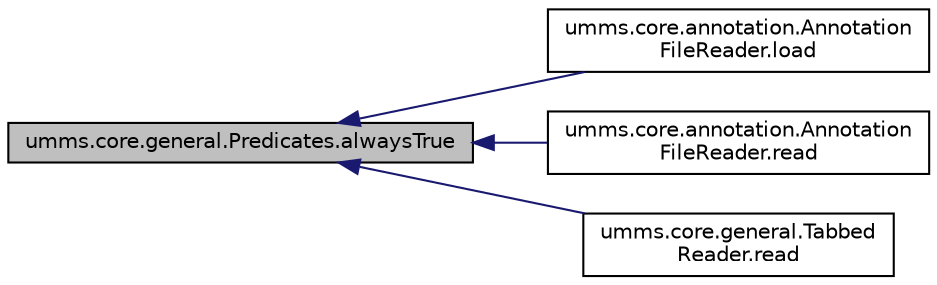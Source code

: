 digraph "umms.core.general.Predicates.alwaysTrue"
{
  edge [fontname="Helvetica",fontsize="10",labelfontname="Helvetica",labelfontsize="10"];
  node [fontname="Helvetica",fontsize="10",shape=record];
  rankdir="LR";
  Node1 [label="umms.core.general.Predicates.alwaysTrue",height=0.2,width=0.4,color="black", fillcolor="grey75", style="filled" fontcolor="black"];
  Node1 -> Node2 [dir="back",color="midnightblue",fontsize="10",style="solid"];
  Node2 [label="umms.core.annotation.Annotation\lFileReader.load",height=0.2,width=0.4,color="black", fillcolor="white", style="filled",URL="$classumms_1_1core_1_1annotation_1_1_annotation_file_reader.html#a642392bcda0860d984a6ff9d8620d12d"];
  Node1 -> Node3 [dir="back",color="midnightblue",fontsize="10",style="solid"];
  Node3 [label="umms.core.annotation.Annotation\lFileReader.read",height=0.2,width=0.4,color="black", fillcolor="white", style="filled",URL="$classumms_1_1core_1_1annotation_1_1_annotation_file_reader.html#a8d00b05e3402445756951e1314d3558e"];
  Node1 -> Node4 [dir="back",color="midnightblue",fontsize="10",style="solid"];
  Node4 [label="umms.core.general.Tabbed\lReader.read",height=0.2,width=0.4,color="black", fillcolor="white", style="filled",URL="$classumms_1_1core_1_1general_1_1_tabbed_reader.html#acaebc610a8a7e5448c8a72b97c7cdf80"];
}
